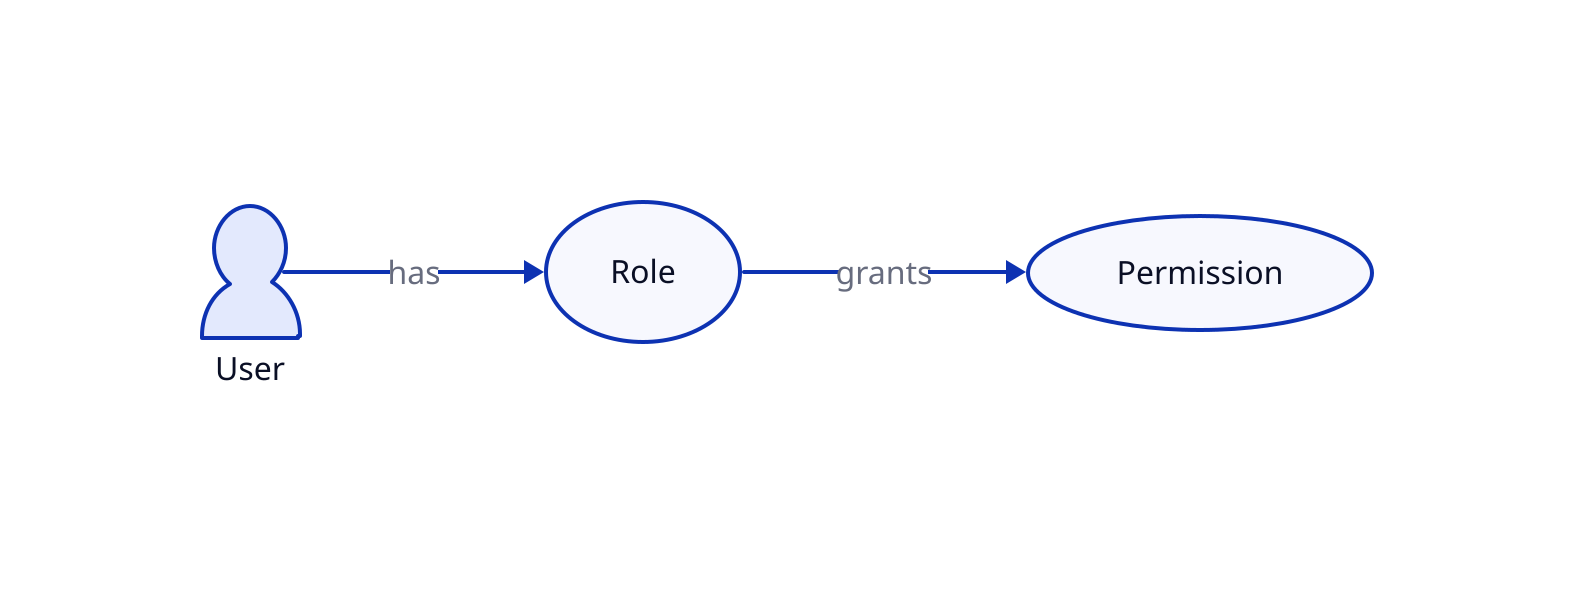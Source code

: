# layout: dagre

direction: right

User -> Role: has
Role -> Permission: grants

User.shape: person
Role.shape: oval
Permission.shape: oval
